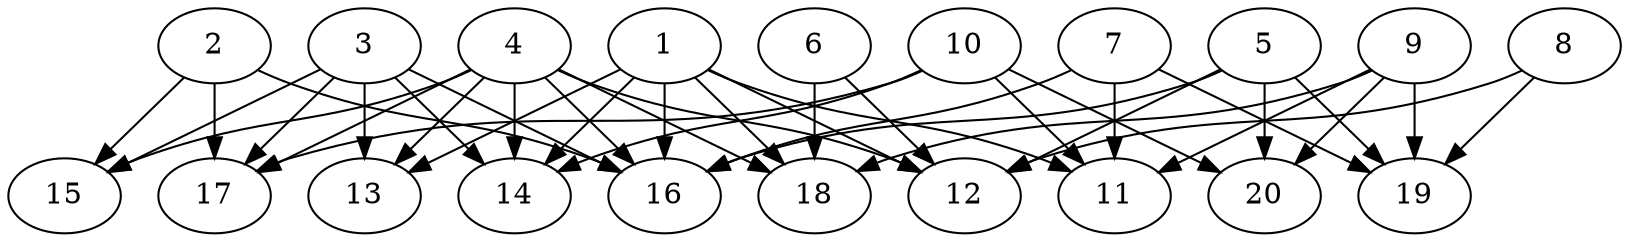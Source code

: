 // DAG automatically generated by daggen at Thu Oct  3 13:58:43 2019
// ./daggen --dot -n 20 --ccr 0.5 --fat 0.9 --regular 0.7 --density 0.6 --mindata 5242880 --maxdata 52428800 
digraph G {
  1 [size="38197248", alpha="0.06", expect_size="19098624"] 
  1 -> 11 [size ="19098624"]
  1 -> 12 [size ="19098624"]
  1 -> 13 [size ="19098624"]
  1 -> 14 [size ="19098624"]
  1 -> 16 [size ="19098624"]
  1 -> 18 [size ="19098624"]
  2 [size="13588480", alpha="0.13", expect_size="6794240"] 
  2 -> 15 [size ="6794240"]
  2 -> 16 [size ="6794240"]
  2 -> 17 [size ="6794240"]
  3 [size="81125376", alpha="0.15", expect_size="40562688"] 
  3 -> 13 [size ="40562688"]
  3 -> 14 [size ="40562688"]
  3 -> 15 [size ="40562688"]
  3 -> 16 [size ="40562688"]
  3 -> 17 [size ="40562688"]
  4 [size="57675776", alpha="0.04", expect_size="28837888"] 
  4 -> 12 [size ="28837888"]
  4 -> 13 [size ="28837888"]
  4 -> 14 [size ="28837888"]
  4 -> 15 [size ="28837888"]
  4 -> 16 [size ="28837888"]
  4 -> 17 [size ="28837888"]
  4 -> 18 [size ="28837888"]
  5 [size="37627904", alpha="0.07", expect_size="18813952"] 
  5 -> 12 [size ="18813952"]
  5 -> 16 [size ="18813952"]
  5 -> 19 [size ="18813952"]
  5 -> 20 [size ="18813952"]
  6 [size="91975680", alpha="0.01", expect_size="45987840"] 
  6 -> 12 [size ="45987840"]
  6 -> 18 [size ="45987840"]
  7 [size="62662656", alpha="0.01", expect_size="31331328"] 
  7 -> 11 [size ="31331328"]
  7 -> 16 [size ="31331328"]
  7 -> 19 [size ="31331328"]
  8 [size="40792064", alpha="0.07", expect_size="20396032"] 
  8 -> 12 [size ="20396032"]
  8 -> 19 [size ="20396032"]
  9 [size="18982912", alpha="0.13", expect_size="9491456"] 
  9 -> 11 [size ="9491456"]
  9 -> 18 [size ="9491456"]
  9 -> 19 [size ="9491456"]
  9 -> 20 [size ="9491456"]
  10 [size="40439808", alpha="0.15", expect_size="20219904"] 
  10 -> 11 [size ="20219904"]
  10 -> 14 [size ="20219904"]
  10 -> 17 [size ="20219904"]
  10 -> 20 [size ="20219904"]
  11 [size="60047360", alpha="0.04", expect_size="30023680"] 
  12 [size="87982080", alpha="0.00", expect_size="43991040"] 
  13 [size="55152640", alpha="0.17", expect_size="27576320"] 
  14 [size="31602688", alpha="0.13", expect_size="15801344"] 
  15 [size="48795648", alpha="0.10", expect_size="24397824"] 
  16 [size="81688576", alpha="0.04", expect_size="40844288"] 
  17 [size="84371456", alpha="0.06", expect_size="42185728"] 
  18 [size="89118720", alpha="0.17", expect_size="44559360"] 
  19 [size="28045312", alpha="0.02", expect_size="14022656"] 
  20 [size="91631616", alpha="0.03", expect_size="45815808"] 
}
